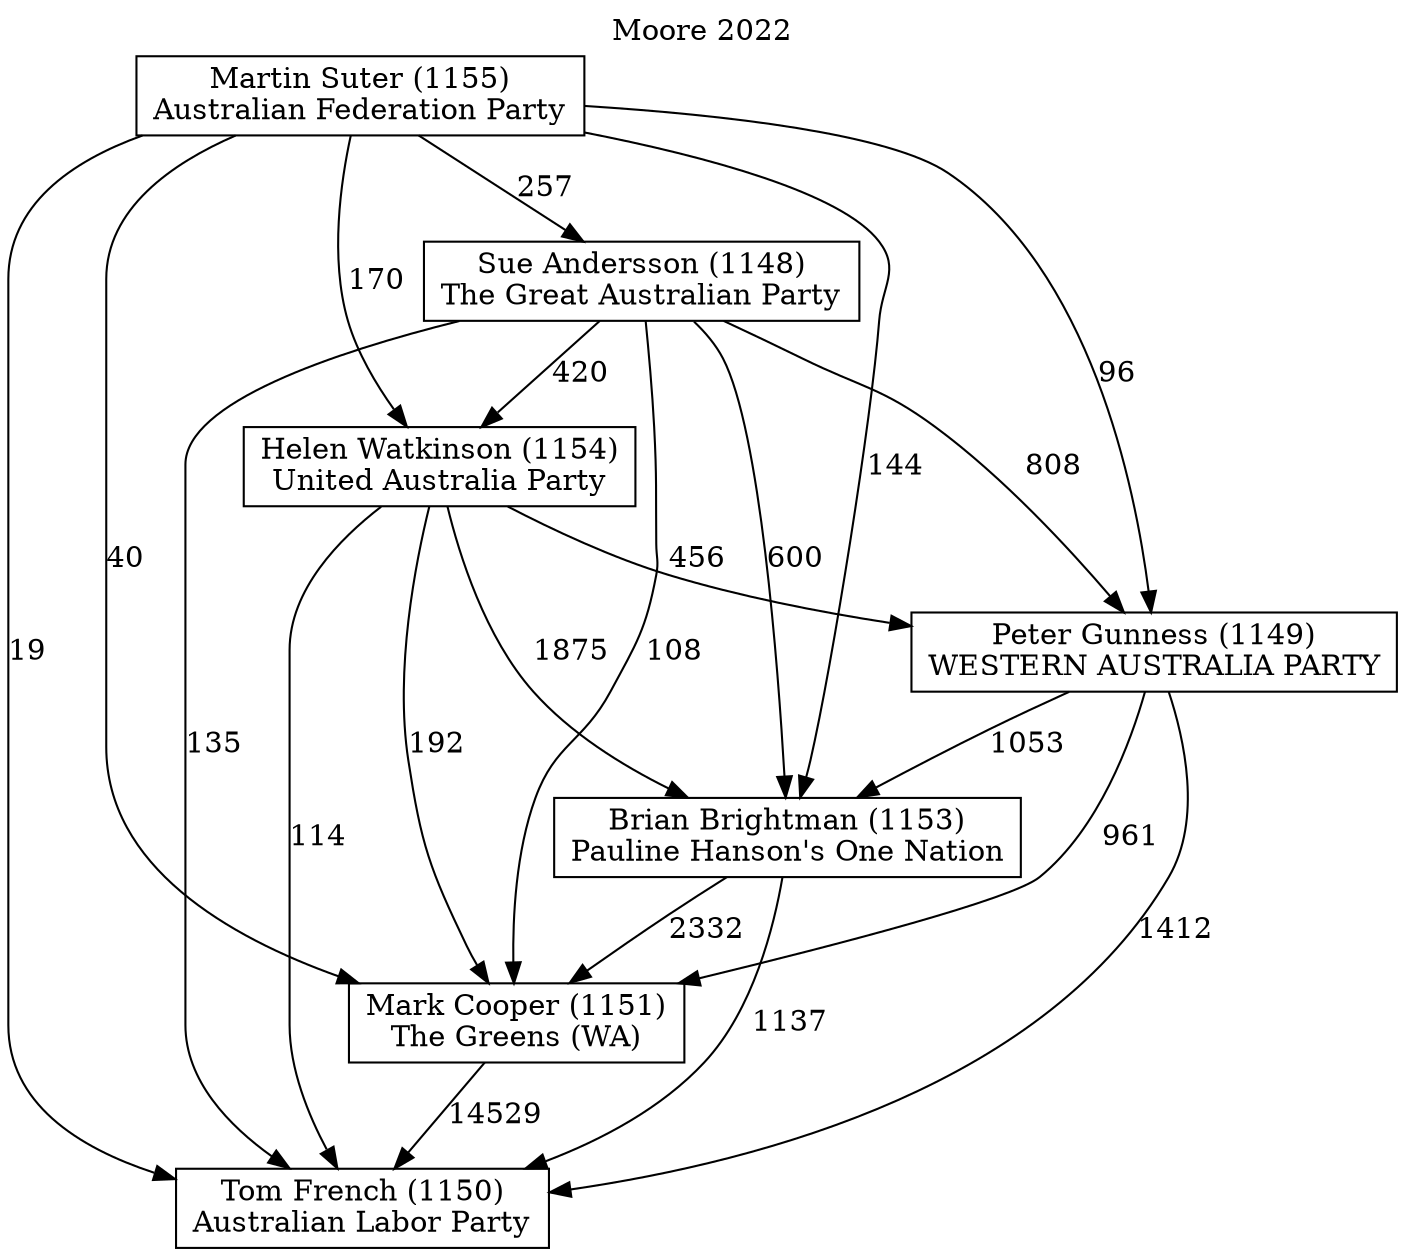 // House preference flow
digraph "Tom French (1150)_Moore_2022" {
	graph [label="Moore 2022" labelloc=t mclimit=10]
	node [shape=box]
	"Tom French (1150)" [label="Tom French (1150)
Australian Labor Party"]
	"Mark Cooper (1151)" [label="Mark Cooper (1151)
The Greens (WA)"]
	"Brian Brightman (1153)" [label="Brian Brightman (1153)
Pauline Hanson's One Nation"]
	"Peter Gunness (1149)" [label="Peter Gunness (1149)
WESTERN AUSTRALIA PARTY"]
	"Helen Watkinson (1154)" [label="Helen Watkinson (1154)
United Australia Party"]
	"Sue Andersson (1148)" [label="Sue Andersson (1148)
The Great Australian Party"]
	"Martin Suter (1155)" [label="Martin Suter (1155)
Australian Federation Party"]
	"Mark Cooper (1151)" -> "Tom French (1150)" [label=14529]
	"Brian Brightman (1153)" -> "Mark Cooper (1151)" [label=2332]
	"Peter Gunness (1149)" -> "Brian Brightman (1153)" [label=1053]
	"Helen Watkinson (1154)" -> "Peter Gunness (1149)" [label=456]
	"Sue Andersson (1148)" -> "Helen Watkinson (1154)" [label=420]
	"Martin Suter (1155)" -> "Sue Andersson (1148)" [label=257]
	"Brian Brightman (1153)" -> "Tom French (1150)" [label=1137]
	"Peter Gunness (1149)" -> "Tom French (1150)" [label=1412]
	"Helen Watkinson (1154)" -> "Tom French (1150)" [label=114]
	"Sue Andersson (1148)" -> "Tom French (1150)" [label=135]
	"Martin Suter (1155)" -> "Tom French (1150)" [label=19]
	"Martin Suter (1155)" -> "Helen Watkinson (1154)" [label=170]
	"Sue Andersson (1148)" -> "Peter Gunness (1149)" [label=808]
	"Martin Suter (1155)" -> "Peter Gunness (1149)" [label=96]
	"Helen Watkinson (1154)" -> "Brian Brightman (1153)" [label=1875]
	"Sue Andersson (1148)" -> "Brian Brightman (1153)" [label=600]
	"Martin Suter (1155)" -> "Brian Brightman (1153)" [label=144]
	"Peter Gunness (1149)" -> "Mark Cooper (1151)" [label=961]
	"Helen Watkinson (1154)" -> "Mark Cooper (1151)" [label=192]
	"Sue Andersson (1148)" -> "Mark Cooper (1151)" [label=108]
	"Martin Suter (1155)" -> "Mark Cooper (1151)" [label=40]
}
